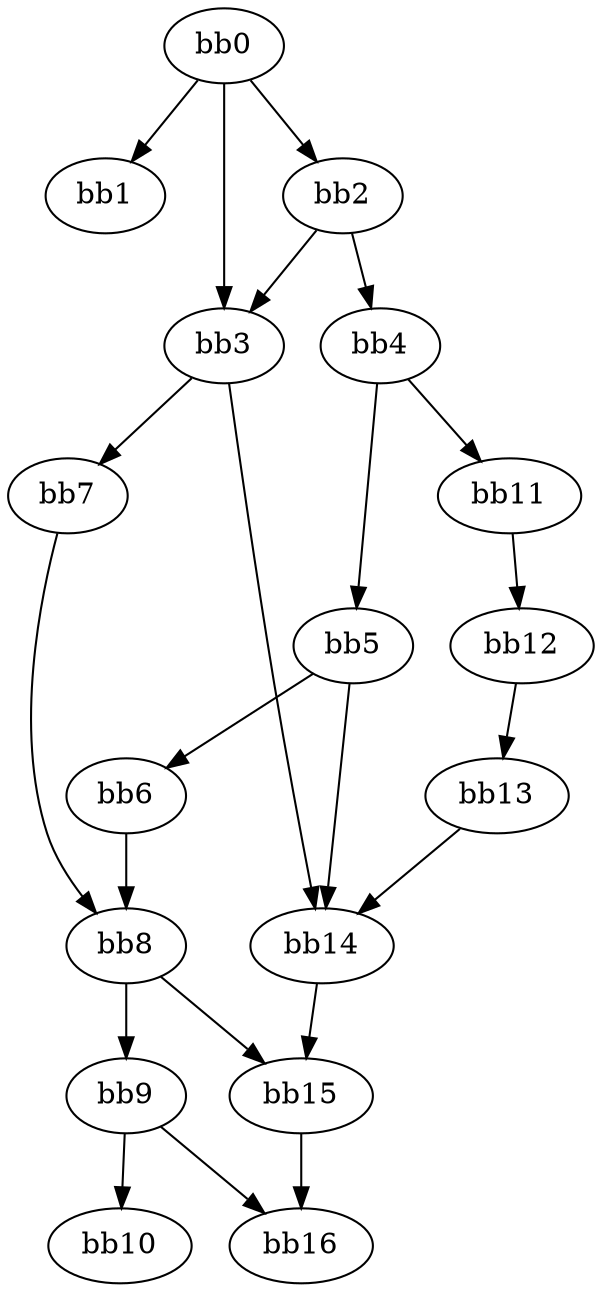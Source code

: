 digraph {
    0 [ label = "bb0\l" ]
    1 [ label = "bb1\l" ]
    2 [ label = "bb2\l" ]
    3 [ label = "bb3\l" ]
    4 [ label = "bb4\l" ]
    5 [ label = "bb5\l" ]
    6 [ label = "bb6\l" ]
    7 [ label = "bb7\l" ]
    8 [ label = "bb8\l" ]
    9 [ label = "bb9\l" ]
    10 [ label = "bb10\l" ]
    11 [ label = "bb11\l" ]
    12 [ label = "bb12\l" ]
    13 [ label = "bb13\l" ]
    14 [ label = "bb14\l" ]
    15 [ label = "bb15\l" ]
    16 [ label = "bb16\l" ]
    0 -> 1 [ ]
    0 -> 2 [ ]
    0 -> 3 [ ]
    2 -> 3 [ ]
    2 -> 4 [ ]
    3 -> 7 [ ]
    3 -> 14 [ ]
    4 -> 5 [ ]
    4 -> 11 [ ]
    5 -> 6 [ ]
    5 -> 14 [ ]
    6 -> 8 [ ]
    7 -> 8 [ ]
    8 -> 9 [ ]
    8 -> 15 [ ]
    9 -> 10 [ ]
    9 -> 16 [ ]
    11 -> 12 [ ]
    12 -> 13 [ ]
    13 -> 14 [ ]
    14 -> 15 [ ]
    15 -> 16 [ ]
}

